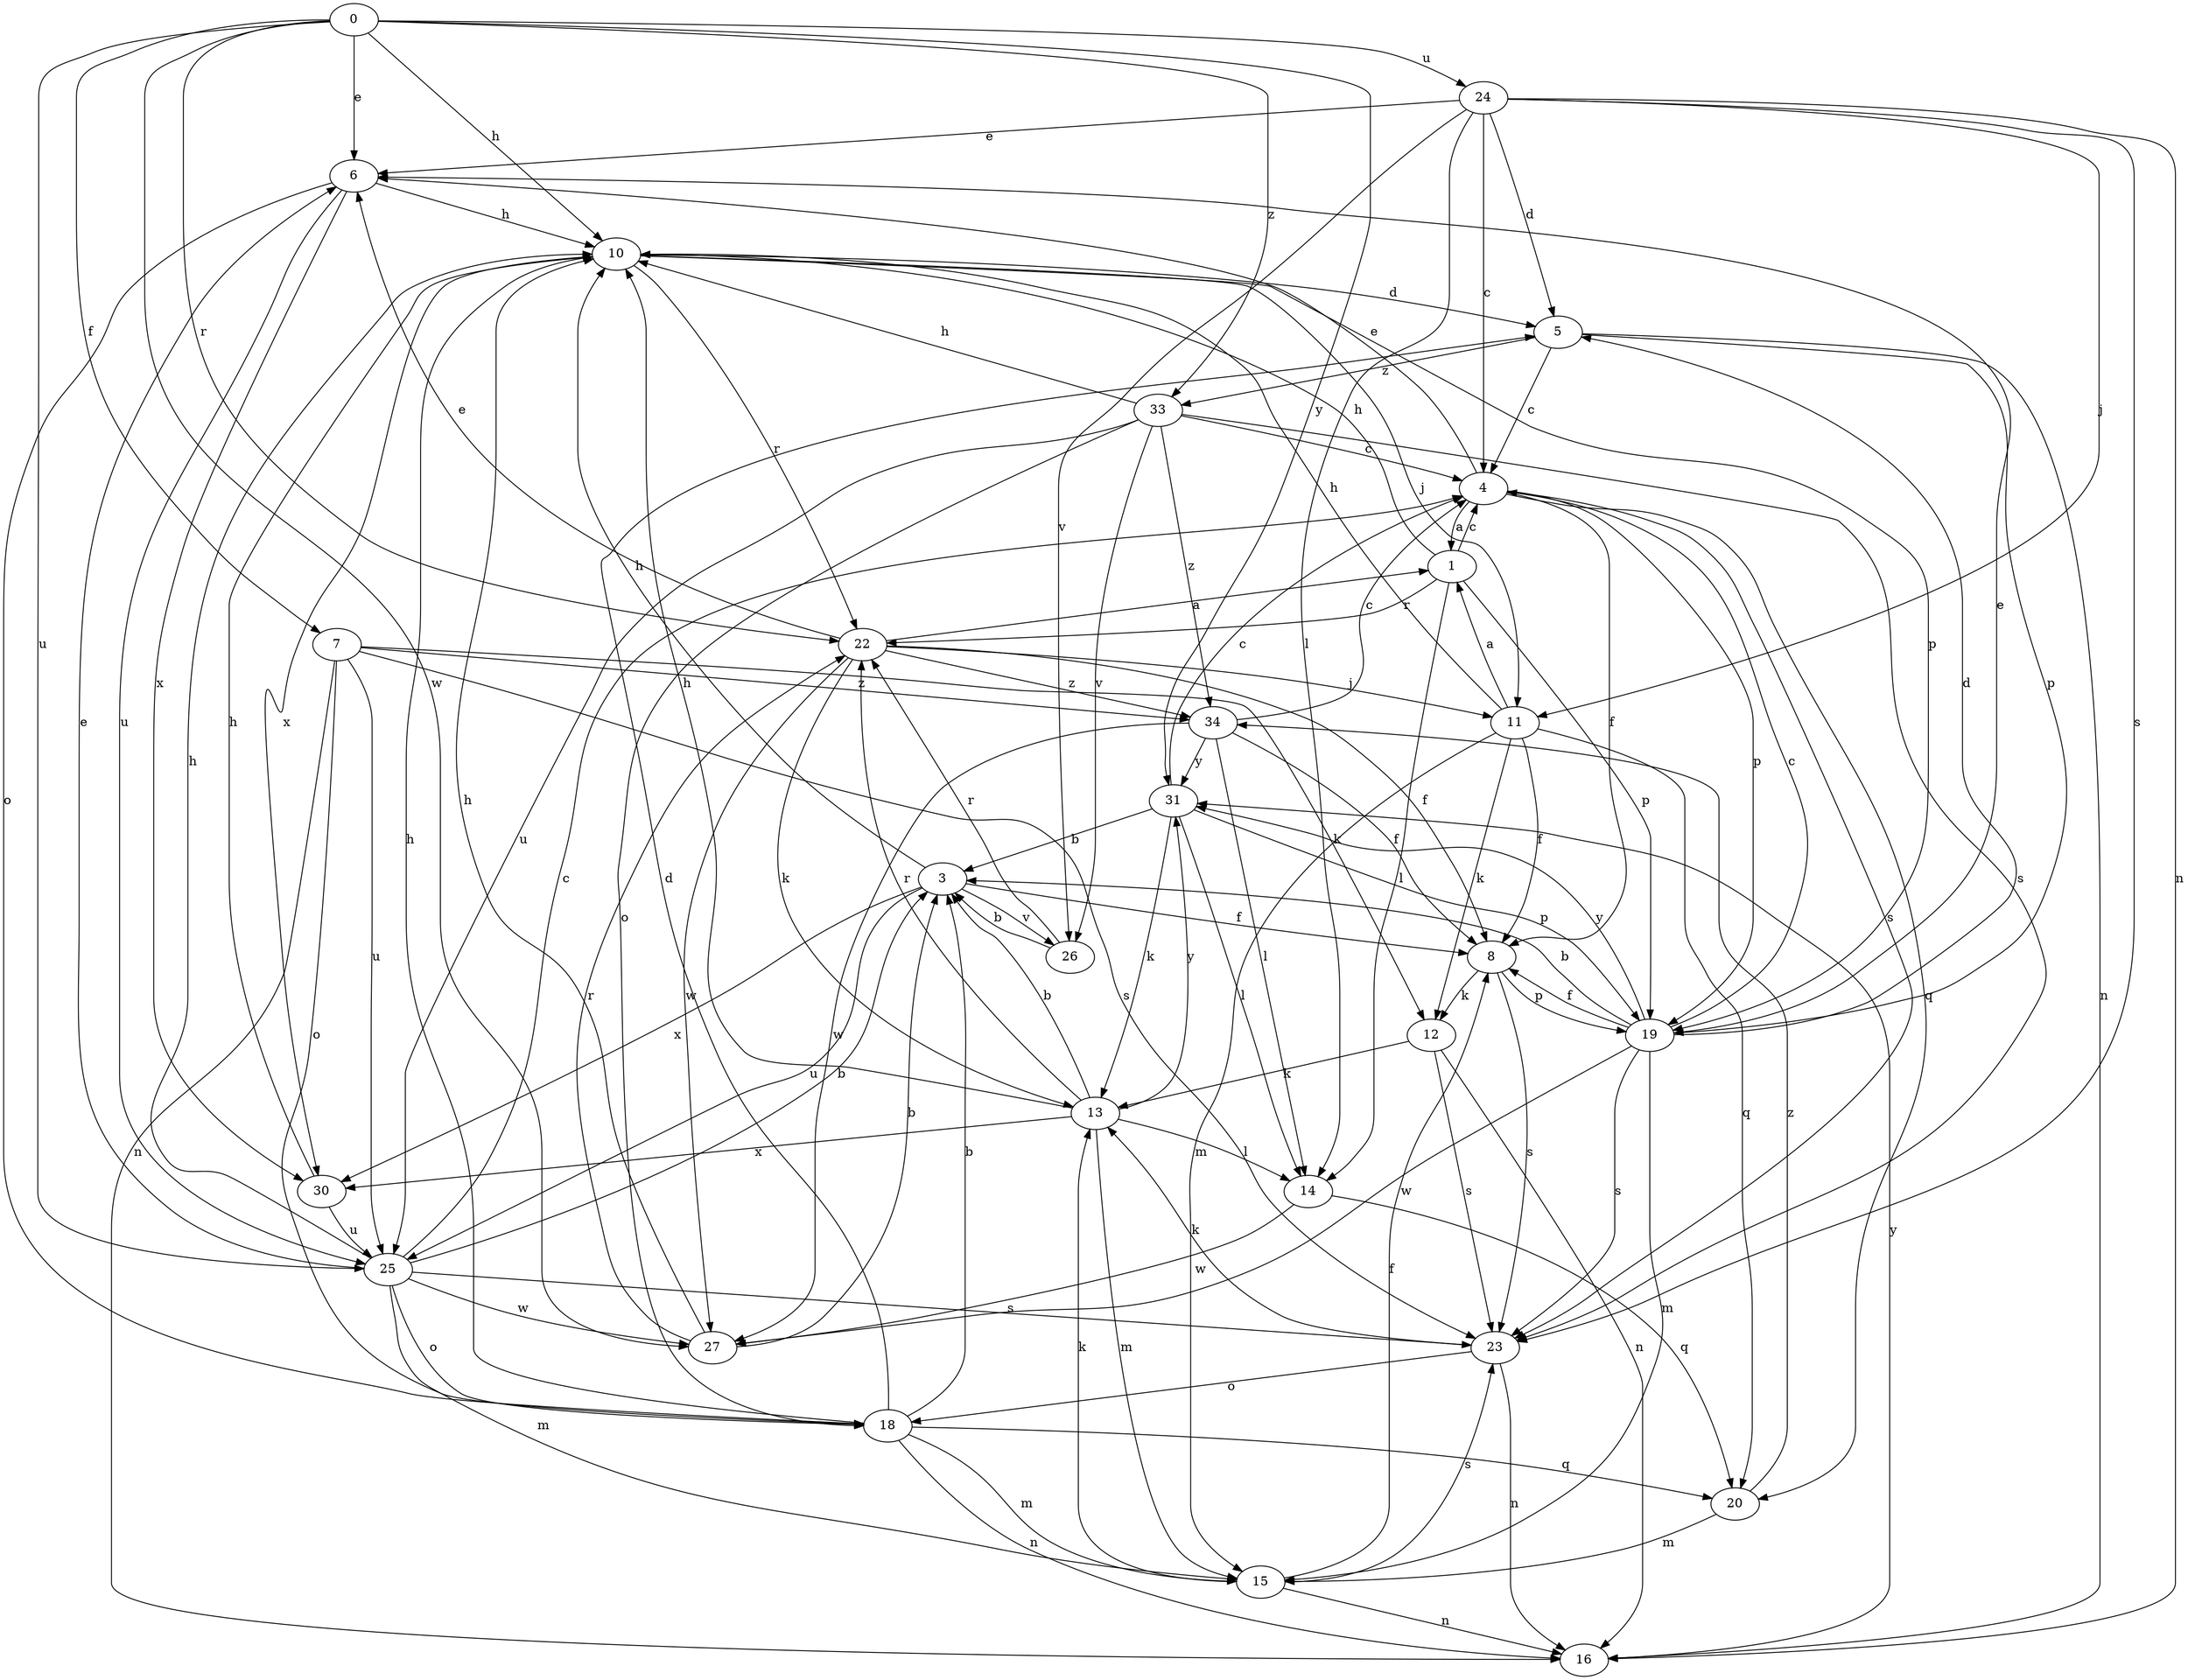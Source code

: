 strict digraph  {
0;
1;
3;
4;
5;
6;
7;
8;
10;
11;
12;
13;
14;
15;
16;
18;
19;
20;
22;
23;
24;
25;
26;
27;
30;
31;
33;
34;
0 -> 6  [label=e];
0 -> 7  [label=f];
0 -> 10  [label=h];
0 -> 22  [label=r];
0 -> 24  [label=u];
0 -> 25  [label=u];
0 -> 27  [label=w];
0 -> 31  [label=y];
0 -> 33  [label=z];
1 -> 4  [label=c];
1 -> 10  [label=h];
1 -> 14  [label=l];
1 -> 19  [label=p];
1 -> 22  [label=r];
3 -> 8  [label=f];
3 -> 10  [label=h];
3 -> 25  [label=u];
3 -> 26  [label=v];
3 -> 30  [label=x];
4 -> 1  [label=a];
4 -> 6  [label=e];
4 -> 8  [label=f];
4 -> 19  [label=p];
4 -> 20  [label=q];
4 -> 23  [label=s];
5 -> 4  [label=c];
5 -> 16  [label=n];
5 -> 19  [label=p];
5 -> 33  [label=z];
6 -> 10  [label=h];
6 -> 18  [label=o];
6 -> 25  [label=u];
6 -> 30  [label=x];
7 -> 12  [label=k];
7 -> 16  [label=n];
7 -> 18  [label=o];
7 -> 23  [label=s];
7 -> 25  [label=u];
7 -> 34  [label=z];
8 -> 12  [label=k];
8 -> 19  [label=p];
8 -> 23  [label=s];
10 -> 5  [label=d];
10 -> 11  [label=j];
10 -> 19  [label=p];
10 -> 22  [label=r];
10 -> 30  [label=x];
11 -> 1  [label=a];
11 -> 8  [label=f];
11 -> 10  [label=h];
11 -> 12  [label=k];
11 -> 15  [label=m];
11 -> 20  [label=q];
12 -> 13  [label=k];
12 -> 16  [label=n];
12 -> 23  [label=s];
13 -> 3  [label=b];
13 -> 10  [label=h];
13 -> 14  [label=l];
13 -> 15  [label=m];
13 -> 22  [label=r];
13 -> 30  [label=x];
13 -> 31  [label=y];
14 -> 20  [label=q];
14 -> 27  [label=w];
15 -> 8  [label=f];
15 -> 13  [label=k];
15 -> 16  [label=n];
15 -> 23  [label=s];
16 -> 31  [label=y];
18 -> 3  [label=b];
18 -> 5  [label=d];
18 -> 10  [label=h];
18 -> 15  [label=m];
18 -> 16  [label=n];
18 -> 20  [label=q];
19 -> 3  [label=b];
19 -> 4  [label=c];
19 -> 5  [label=d];
19 -> 6  [label=e];
19 -> 8  [label=f];
19 -> 15  [label=m];
19 -> 23  [label=s];
19 -> 27  [label=w];
19 -> 31  [label=y];
20 -> 15  [label=m];
20 -> 34  [label=z];
22 -> 1  [label=a];
22 -> 6  [label=e];
22 -> 8  [label=f];
22 -> 11  [label=j];
22 -> 13  [label=k];
22 -> 27  [label=w];
22 -> 34  [label=z];
23 -> 13  [label=k];
23 -> 16  [label=n];
23 -> 18  [label=o];
24 -> 4  [label=c];
24 -> 5  [label=d];
24 -> 6  [label=e];
24 -> 11  [label=j];
24 -> 14  [label=l];
24 -> 16  [label=n];
24 -> 23  [label=s];
24 -> 26  [label=v];
25 -> 3  [label=b];
25 -> 4  [label=c];
25 -> 6  [label=e];
25 -> 10  [label=h];
25 -> 15  [label=m];
25 -> 18  [label=o];
25 -> 23  [label=s];
25 -> 27  [label=w];
26 -> 3  [label=b];
26 -> 22  [label=r];
27 -> 3  [label=b];
27 -> 10  [label=h];
27 -> 22  [label=r];
30 -> 10  [label=h];
30 -> 25  [label=u];
31 -> 3  [label=b];
31 -> 4  [label=c];
31 -> 13  [label=k];
31 -> 14  [label=l];
31 -> 19  [label=p];
33 -> 4  [label=c];
33 -> 10  [label=h];
33 -> 18  [label=o];
33 -> 23  [label=s];
33 -> 25  [label=u];
33 -> 26  [label=v];
33 -> 34  [label=z];
34 -> 4  [label=c];
34 -> 8  [label=f];
34 -> 14  [label=l];
34 -> 27  [label=w];
34 -> 31  [label=y];
}
